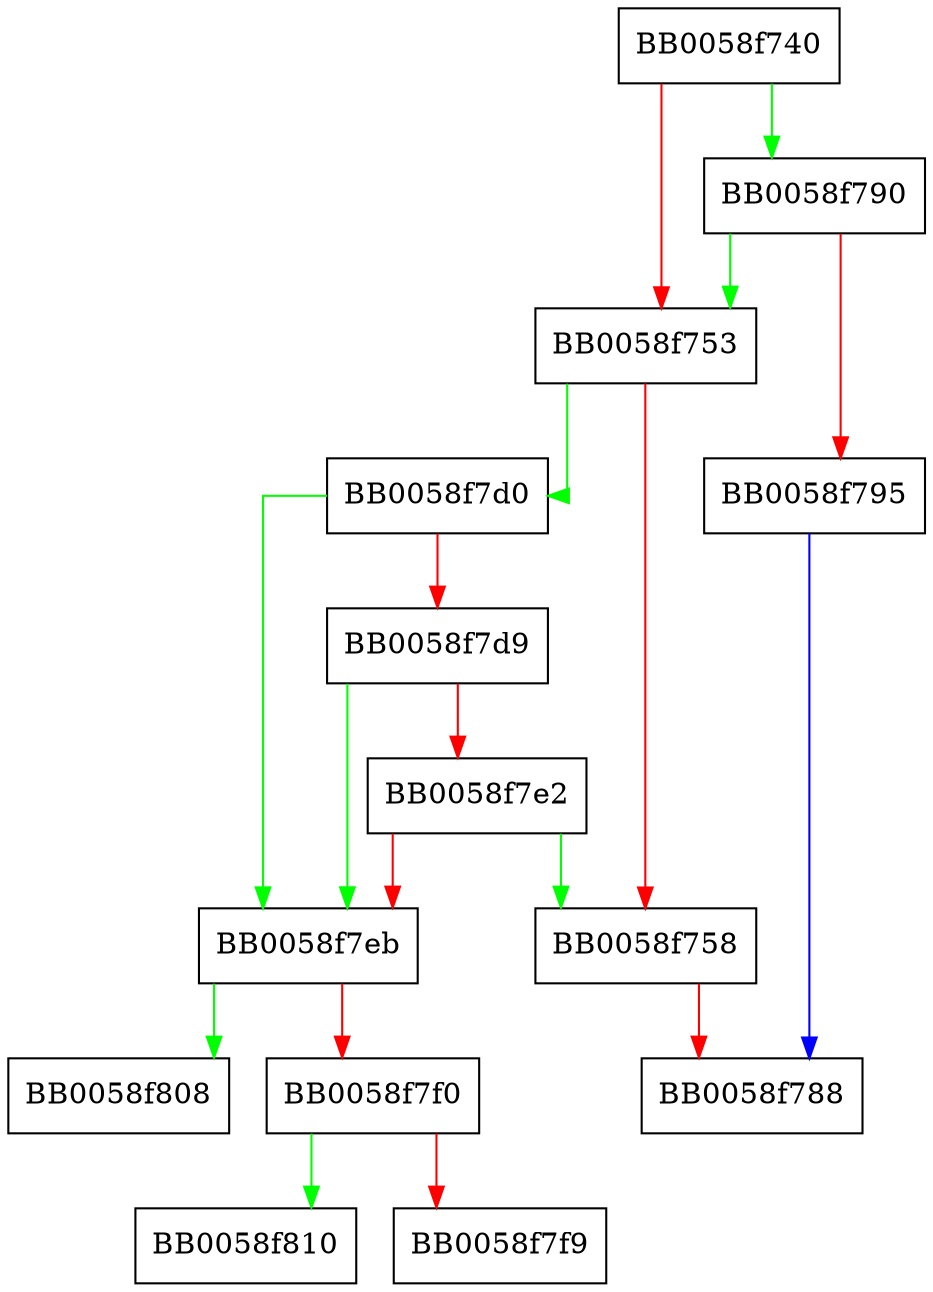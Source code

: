 digraph EC_POINT_oct2point {
  node [shape="box"];
  graph [splines=ortho];
  BB0058f740 -> BB0058f790 [color="green"];
  BB0058f740 -> BB0058f753 [color="red"];
  BB0058f753 -> BB0058f7d0 [color="green"];
  BB0058f753 -> BB0058f758 [color="red"];
  BB0058f758 -> BB0058f788 [color="red"];
  BB0058f790 -> BB0058f753 [color="green"];
  BB0058f790 -> BB0058f795 [color="red"];
  BB0058f795 -> BB0058f788 [color="blue"];
  BB0058f7d0 -> BB0058f7eb [color="green"];
  BB0058f7d0 -> BB0058f7d9 [color="red"];
  BB0058f7d9 -> BB0058f7eb [color="green"];
  BB0058f7d9 -> BB0058f7e2 [color="red"];
  BB0058f7e2 -> BB0058f758 [color="green"];
  BB0058f7e2 -> BB0058f7eb [color="red"];
  BB0058f7eb -> BB0058f808 [color="green"];
  BB0058f7eb -> BB0058f7f0 [color="red"];
  BB0058f7f0 -> BB0058f810 [color="green"];
  BB0058f7f0 -> BB0058f7f9 [color="red"];
}